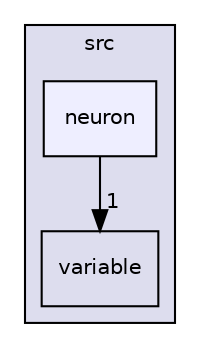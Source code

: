 digraph "/home/runner/work/TinyNeuralNetwork/TinyNeuralNetwork/src/neuron" {
  compound=true
  node [ fontsize="10", fontname="Helvetica"];
  edge [ labelfontsize="10", labelfontname="Helvetica"];
  subgraph clusterdir_68267d1309a1af8e8297ef4c3efbcdba {
    graph [ bgcolor="#ddddee", pencolor="black", label="src" fontname="Helvetica", fontsize="10", URL="dir_68267d1309a1af8e8297ef4c3efbcdba.html"]
  dir_dd920bd76ff7422f03265981cd757b41 [shape=box label="variable" URL="dir_dd920bd76ff7422f03265981cd757b41.html"];
  dir_0c9ea08de28bb1cd5197f7d034c44c7e [shape=box, label="neuron", style="filled", fillcolor="#eeeeff", pencolor="black", URL="dir_0c9ea08de28bb1cd5197f7d034c44c7e.html"];
  }
  dir_0c9ea08de28bb1cd5197f7d034c44c7e->dir_dd920bd76ff7422f03265981cd757b41 [headlabel="1", labeldistance=1.5 headhref="dir_000004_000005.html"];
}
